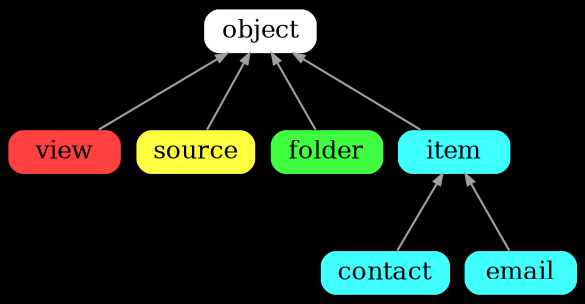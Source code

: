 digraph inherit {
	graph [
		rankdir="BT"
		bgcolor="black"
		color="white"
		nodesep="0.1"
		ranksep="0.5"
	];

	node [
		shape="Mrecord"
		fontsize="12"
		style="filled"
		height="0.2"
		penwidth="0.0"
	];

	edge [
		penwidth="1.0"
		color="#A0A0A0"
		arrowsize="0.5"
	];


	object  [ fillcolor="#ffffff" ];
	view    [ fillcolor="#ff4040" ];
	source  [ fillcolor="#ffff40" ];
	folder  [ fillcolor="#40ff40" ];
	item    [ fillcolor="#40ffff" ];
	contact [ fillcolor="#40ffff" ];
	email   [ fillcolor="#40ffff" ];

	// config;
	// panel;
	// plugin;

	view    -> object;
	source  -> object;
	folder  -> object;
	item    -> object;
	contact -> item;
	email   -> item;

}

